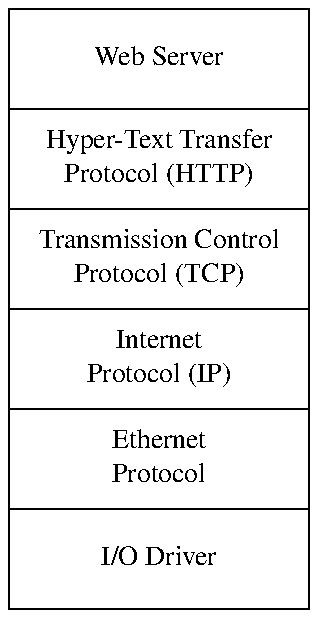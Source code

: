.PS
down
box width 1.5 "Web Server"
box width 1.5 "Hyper-Text Transfer" "Protocol (HTTP)"
box width 1.5 "Transmission Control" "Protocol (TCP)"
box width 1.5 "Internet" "Protocol (IP)"
box width 1.5 "Ethernet" "Protocol"
box width 1.5 "I/O Driver"
.PE